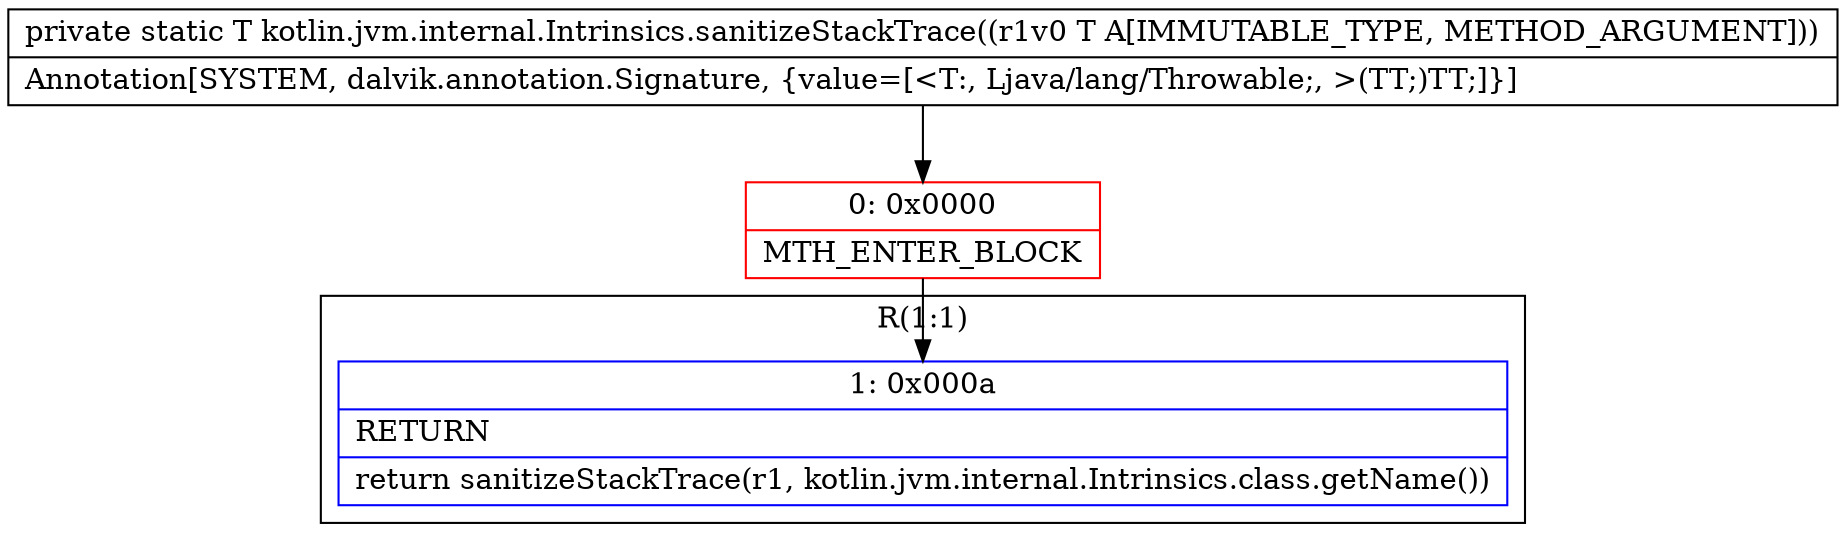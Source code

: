 digraph "CFG forkotlin.jvm.internal.Intrinsics.sanitizeStackTrace(Ljava\/lang\/Throwable;)Ljava\/lang\/Throwable;" {
subgraph cluster_Region_442467765 {
label = "R(1:1)";
node [shape=record,color=blue];
Node_1 [shape=record,label="{1\:\ 0x000a|RETURN\l|return sanitizeStackTrace(r1, kotlin.jvm.internal.Intrinsics.class.getName())\l}"];
}
Node_0 [shape=record,color=red,label="{0\:\ 0x0000|MTH_ENTER_BLOCK\l}"];
MethodNode[shape=record,label="{private static T kotlin.jvm.internal.Intrinsics.sanitizeStackTrace((r1v0 T A[IMMUTABLE_TYPE, METHOD_ARGUMENT]))  | Annotation[SYSTEM, dalvik.annotation.Signature, \{value=[\<T:, Ljava\/lang\/Throwable;, \>(TT;)TT;]\}]\l}"];
MethodNode -> Node_0;
Node_0 -> Node_1;
}

